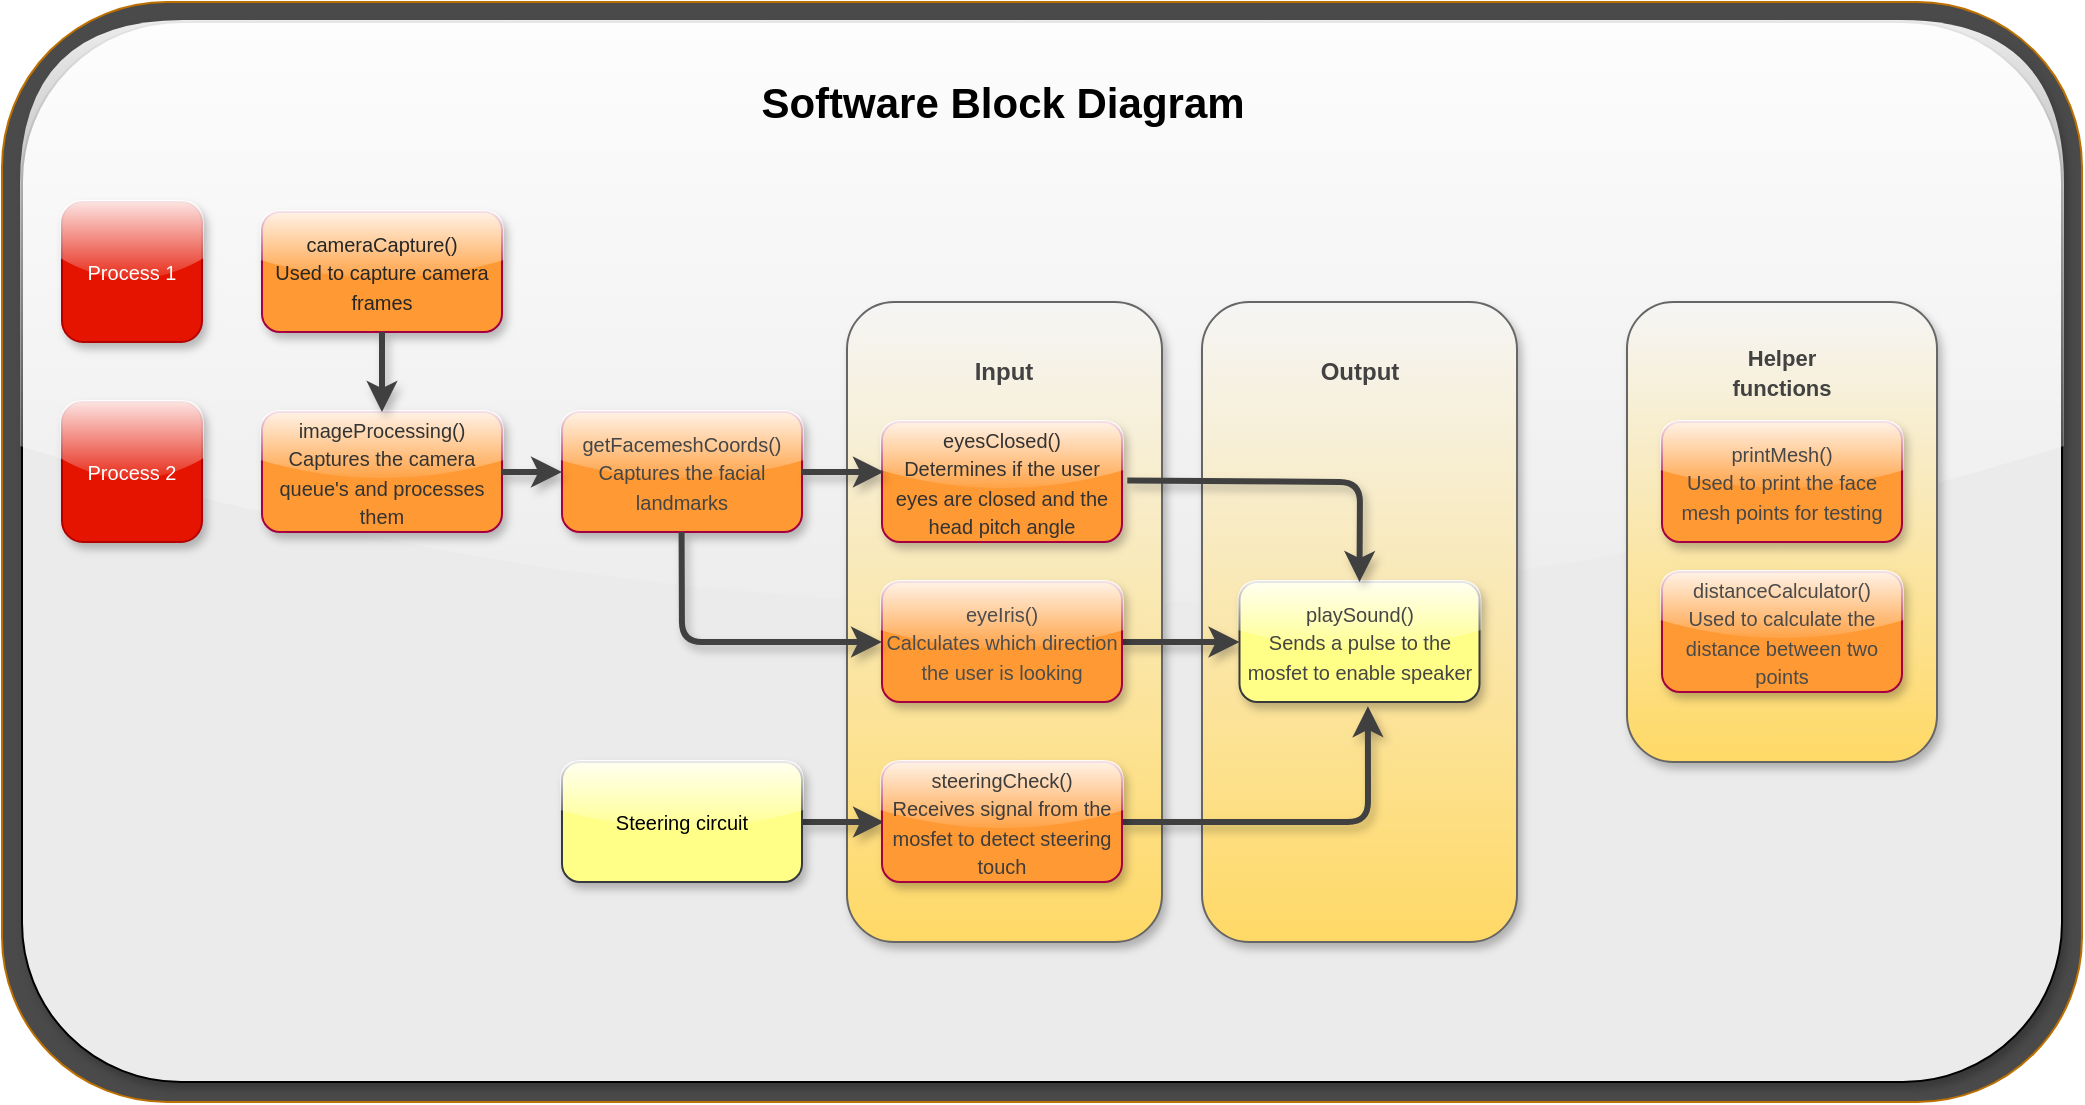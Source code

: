 <mxfile version="21.0.10" type="github">
  <diagram name="Page-1" id="d2RnDEmiHLYn-2It_elG">
    <mxGraphModel dx="2058" dy="1285" grid="1" gridSize="10" guides="1" tooltips="1" connect="1" arrows="1" fold="1" page="1" pageScale="1" pageWidth="850" pageHeight="1100" math="0" shadow="0">
      <root>
        <mxCell id="0" />
        <mxCell id="1" parent="0" />
        <mxCell id="GmGv05KCaYpSaMJSBD0h-76" value="" style="rounded=1;whiteSpace=wrap;html=1;fillColor=#494A49;strokeColor=#BD7000;fontColor=#000000;" vertex="1" parent="1">
          <mxGeometry x="40" y="30" width="1040" height="550" as="geometry" />
        </mxCell>
        <mxCell id="GmGv05KCaYpSaMJSBD0h-62" value="" style="rounded=1;whiteSpace=wrap;html=1;fillColor=#EBEBEB;strokeColor=default;shadow=1;glass=1;gradientColor=none;" vertex="1" parent="1">
          <mxGeometry x="50" y="40" width="1020" height="530" as="geometry" />
        </mxCell>
        <mxCell id="GmGv05KCaYpSaMJSBD0h-68" value="" style="group" vertex="1" connectable="0" parent="1">
          <mxGeometry x="462.5" y="180" width="335" height="320" as="geometry" />
        </mxCell>
        <mxCell id="GmGv05KCaYpSaMJSBD0h-67" value="" style="rounded=1;whiteSpace=wrap;html=1;align=center;fillColor=#f5f5f5;strokeColor=#666666;fontColor=#333333;gradientColor=#FFD966;glass=0;shadow=1;" vertex="1" parent="GmGv05KCaYpSaMJSBD0h-68">
          <mxGeometry x="177.5" width="157.5" height="320" as="geometry" />
        </mxCell>
        <mxCell id="GmGv05KCaYpSaMJSBD0h-66" value="" style="rounded=1;whiteSpace=wrap;html=1;align=center;fillColor=#f5f5f5;strokeColor=#666666;fontColor=#333333;gradientColor=#FFD966;glass=0;shadow=1;" vertex="1" parent="GmGv05KCaYpSaMJSBD0h-68">
          <mxGeometry width="157.5" height="320" as="geometry" />
        </mxCell>
        <mxCell id="GmGv05KCaYpSaMJSBD0h-73" value="&lt;b&gt;&lt;font color=&quot;#424242&quot;&gt;Input&lt;/font&gt;&lt;/b&gt;" style="text;html=1;strokeColor=none;fillColor=none;align=center;verticalAlign=middle;whiteSpace=wrap;rounded=0;" vertex="1" parent="GmGv05KCaYpSaMJSBD0h-68">
          <mxGeometry x="48.75" y="20" width="60" height="30" as="geometry" />
        </mxCell>
        <mxCell id="GmGv05KCaYpSaMJSBD0h-74" value="&lt;b&gt;&lt;font color=&quot;#424242&quot;&gt;Output&lt;/font&gt;&lt;/b&gt;" style="text;html=1;strokeColor=none;fillColor=none;align=center;verticalAlign=middle;whiteSpace=wrap;rounded=0;" vertex="1" parent="GmGv05KCaYpSaMJSBD0h-68">
          <mxGeometry x="226.25" y="20" width="60" height="30" as="geometry" />
        </mxCell>
        <mxCell id="GmGv05KCaYpSaMJSBD0h-80" value="" style="endArrow=classic;html=1;rounded=1;strokeWidth=3;shadow=1;strokeColor=#404040;exitX=1;exitY=0.5;exitDx=0;exitDy=0;entryX=0.008;entryY=0.416;entryDx=0;entryDy=0;entryPerimeter=0;" edge="1" parent="GmGv05KCaYpSaMJSBD0h-68">
          <mxGeometry width="50" height="50" relative="1" as="geometry">
            <mxPoint x="-22.5" y="260" as="sourcePoint" />
            <mxPoint x="18.5" y="260" as="targetPoint" />
          </mxGeometry>
        </mxCell>
        <mxCell id="GmGv05KCaYpSaMJSBD0h-82" value="" style="endArrow=classic;html=1;rounded=1;strokeWidth=3;shadow=1;strokeColor=#404040;exitX=1;exitY=0.5;exitDx=0;exitDy=0;entryX=0;entryY=0.5;entryDx=0;entryDy=0;" edge="1" parent="GmGv05KCaYpSaMJSBD0h-68" target="GmGv05KCaYpSaMJSBD0h-64">
          <mxGeometry width="50" height="50" relative="1" as="geometry">
            <mxPoint x="136.5" y="170" as="sourcePoint" />
            <mxPoint x="177.5" y="170" as="targetPoint" />
          </mxGeometry>
        </mxCell>
        <mxCell id="GmGv05KCaYpSaMJSBD0h-84" value="" style="endArrow=classic;html=1;rounded=1;strokeWidth=3;shadow=1;strokeColor=#404040;exitX=1;exitY=0.5;exitDx=0;exitDy=0;entryX=0.535;entryY=1.035;entryDx=0;entryDy=0;entryPerimeter=0;" edge="1" parent="GmGv05KCaYpSaMJSBD0h-68" target="GmGv05KCaYpSaMJSBD0h-64">
          <mxGeometry width="50" height="50" relative="1" as="geometry">
            <mxPoint x="137.75" y="260" as="sourcePoint" />
            <mxPoint x="197.25" y="260" as="targetPoint" />
            <Array as="points">
              <mxPoint x="260.5" y="260" />
            </Array>
          </mxGeometry>
        </mxCell>
        <mxCell id="GmGv05KCaYpSaMJSBD0h-65" value="" style="rounded=1;whiteSpace=wrap;html=1;align=center;fillColor=#f5f5f5;strokeColor=#666666;fontColor=#333333;gradientColor=#FFD966;glass=0;shadow=1;" vertex="1" parent="1">
          <mxGeometry x="852.5" y="180" width="155" height="230" as="geometry" />
        </mxCell>
        <mxCell id="GmGv05KCaYpSaMJSBD0h-4" value="&lt;b&gt;&lt;font style=&quot;font-size: 21px;&quot;&gt;Software Block Diagram&lt;/font&gt;&lt;/b&gt;" style="text;html=1;align=center;verticalAlign=middle;resizable=0;points=[];autosize=1;strokeColor=none;fillColor=none;" vertex="1" parent="1">
          <mxGeometry x="405" y="60" width="270" height="40" as="geometry" />
        </mxCell>
        <mxCell id="GmGv05KCaYpSaMJSBD0h-51" value="&lt;span style=&quot;font-size: 10px;&quot;&gt;Process 1&lt;/span&gt;" style="whiteSpace=wrap;html=1;aspect=fixed;rounded=1;glass=1;shadow=1;fillColor=#e51400;fontColor=#ffffff;strokeColor=#B20000;" vertex="1" parent="1">
          <mxGeometry x="70" y="130" width="70" height="70" as="geometry" />
        </mxCell>
        <mxCell id="GmGv05KCaYpSaMJSBD0h-52" value="&lt;span style=&quot;font-size: 10px;&quot;&gt;Process 2&lt;/span&gt;" style="whiteSpace=wrap;html=1;aspect=fixed;rounded=1;glass=1;shadow=1;fillColor=#e51400;fontColor=#ffffff;strokeColor=#B20000;" vertex="1" parent="1">
          <mxGeometry x="70" y="230" width="70" height="70" as="geometry" />
        </mxCell>
        <mxCell id="GmGv05KCaYpSaMJSBD0h-53" value="&lt;font style=&quot;font-size: 10px;&quot; color=&quot;#262626&quot;&gt;cameraCapture()&lt;br style=&quot;border-color: var(--border-color);&quot;&gt;Used to capture camera frames&lt;/font&gt;" style="rounded=1;whiteSpace=wrap;html=1;shadow=1;glass=1;fillColor=#FF9933;fontColor=#ffffff;strokeColor=#A50040;" vertex="1" parent="1">
          <mxGeometry x="170" y="135" width="120" height="60" as="geometry" />
        </mxCell>
        <mxCell id="GmGv05KCaYpSaMJSBD0h-54" value="&lt;font style=&quot;font-size: 10px;&quot; color=&quot;#333333&quot;&gt;imageProcessing()&lt;br style=&quot;border-color: var(--border-color);&quot;&gt;Captures the camera queue&#39;s and processes them&lt;/font&gt;" style="rounded=1;whiteSpace=wrap;html=1;shadow=1;glass=1;fillColor=#FF9933;fontColor=#ffffff;strokeColor=#A50040;" vertex="1" parent="1">
          <mxGeometry x="170" y="235" width="120" height="60" as="geometry" />
        </mxCell>
        <mxCell id="GmGv05KCaYpSaMJSBD0h-55" value="" style="endArrow=classic;html=1;rounded=1;strokeWidth=3;shadow=1;strokeColor=#404040;exitX=0.5;exitY=1;exitDx=0;exitDy=0;entryX=0.5;entryY=0;entryDx=0;entryDy=0;" edge="1" parent="1" source="GmGv05KCaYpSaMJSBD0h-53" target="GmGv05KCaYpSaMJSBD0h-54">
          <mxGeometry width="50" height="50" relative="1" as="geometry">
            <mxPoint x="291.56" y="167.46" as="sourcePoint" />
            <mxPoint x="318.8" y="167.46" as="targetPoint" />
          </mxGeometry>
        </mxCell>
        <mxCell id="GmGv05KCaYpSaMJSBD0h-56" value="&lt;font style=&quot;font-size: 10px;&quot;&gt;&lt;font color=&quot;#454545&quot;&gt;getFacemeshCoords()&lt;br&gt;Captures the facial landmarks&lt;/font&gt;&lt;br&gt;&lt;/font&gt;" style="rounded=1;whiteSpace=wrap;html=1;shadow=1;glass=1;fillColor=#FF9933;fontColor=#ffffff;strokeColor=#A50040;" vertex="1" parent="1">
          <mxGeometry x="320" y="235" width="120" height="60" as="geometry" />
        </mxCell>
        <mxCell id="GmGv05KCaYpSaMJSBD0h-57" value="&lt;font style=&quot;font-size: 10px;&quot;&gt;&lt;font style=&quot;font-size: 10px;&quot; color=&quot;#333333&quot;&gt;eyesClosed()&lt;br&gt;Determines if the user eyes are closed and the head pitch angle&lt;/font&gt;&lt;br&gt;&lt;/font&gt;" style="rounded=1;whiteSpace=wrap;html=1;shadow=1;glass=1;fillColor=#FF9933;fontColor=#ffffff;strokeColor=#A50040;" vertex="1" parent="1">
          <mxGeometry x="480" y="240" width="120" height="60" as="geometry" />
        </mxCell>
        <mxCell id="GmGv05KCaYpSaMJSBD0h-58" value="&lt;font style=&quot;font-size: 10px;&quot;&gt;&lt;font color=&quot;#4d4d4d&quot;&gt;&lt;font style=&quot;font-size: 10px;&quot;&gt;eyeIris()&lt;br&gt;&lt;/font&gt;Calculates which direction the user is looking&lt;/font&gt;&lt;br&gt;&lt;/font&gt;" style="rounded=1;whiteSpace=wrap;html=1;shadow=1;glass=1;fillColor=#FF9933;fontColor=#ffffff;strokeColor=#A50040;" vertex="1" parent="1">
          <mxGeometry x="480" y="320" width="120" height="60" as="geometry" />
        </mxCell>
        <mxCell id="GmGv05KCaYpSaMJSBD0h-59" value="&lt;font style=&quot;font-size: 10px;&quot;&gt;&lt;font color=&quot;#4a4a4a&quot;&gt;&lt;font style=&quot;font-size: 10px;&quot;&gt;distanceCalculator()&lt;br&gt;&lt;/font&gt;Used to calculate the distance between two points&lt;/font&gt;&lt;br&gt;&lt;/font&gt;" style="rounded=1;whiteSpace=wrap;html=1;shadow=1;glass=1;fillColor=#FF9933;fontColor=#ffffff;strokeColor=#A50040;" vertex="1" parent="1">
          <mxGeometry x="870" y="315" width="120" height="60" as="geometry" />
        </mxCell>
        <mxCell id="GmGv05KCaYpSaMJSBD0h-60" value="&lt;font style=&quot;font-size: 10px;&quot;&gt;&lt;font color=&quot;#3d3d3d&quot;&gt;&lt;font style=&quot;font-size: 10px;&quot;&gt;steeringCheck()&lt;br&gt;&lt;/font&gt;Receives signal from the mosfet to detect steering touch&lt;/font&gt;&lt;br&gt;&lt;/font&gt;" style="rounded=1;whiteSpace=wrap;html=1;shadow=1;glass=1;fillColor=#FF9933;fontColor=#ffffff;strokeColor=#A50040;" vertex="1" parent="1">
          <mxGeometry x="480" y="410" width="120" height="60" as="geometry" />
        </mxCell>
        <mxCell id="GmGv05KCaYpSaMJSBD0h-63" value="&lt;font style=&quot;font-size: 10px;&quot;&gt;&lt;font color=&quot;#474747&quot;&gt;&lt;font style=&quot;font-size: 10px;&quot;&gt;printMesh()&lt;br&gt;&lt;/font&gt;Used to print the face mesh points for testing&lt;/font&gt;&lt;br&gt;&lt;/font&gt;" style="rounded=1;whiteSpace=wrap;html=1;shadow=1;glass=1;fillColor=#FF9933;fontColor=#ffffff;strokeColor=#A50040;" vertex="1" parent="1">
          <mxGeometry x="870" y="240" width="120" height="60" as="geometry" />
        </mxCell>
        <mxCell id="GmGv05KCaYpSaMJSBD0h-64" value="&lt;font style=&quot;font-size: 10px;&quot;&gt;&lt;font color=&quot;#454545&quot;&gt;&lt;font style=&quot;font-size: 10px;&quot;&gt;playSound()&lt;br&gt;&lt;/font&gt;Sends a pulse to the mosfet to enable speaker&lt;/font&gt;&lt;br&gt;&lt;/font&gt;" style="rounded=1;whiteSpace=wrap;html=1;shadow=1;glass=1;fillColor=#ffff88;strokeColor=#36393d;" vertex="1" parent="1">
          <mxGeometry x="658.75" y="320" width="120" height="60" as="geometry" />
        </mxCell>
        <mxCell id="GmGv05KCaYpSaMJSBD0h-75" value="&lt;b&gt;&lt;font style=&quot;font-size: 11px;&quot; color=&quot;#424242&quot;&gt;Helper functions&lt;/font&gt;&lt;/b&gt;" style="text;html=1;strokeColor=none;fillColor=none;align=center;verticalAlign=middle;whiteSpace=wrap;rounded=0;" vertex="1" parent="1">
          <mxGeometry x="900" y="200" width="60" height="30" as="geometry" />
        </mxCell>
        <mxCell id="GmGv05KCaYpSaMJSBD0h-77" value="" style="endArrow=classic;html=1;rounded=1;strokeWidth=3;shadow=1;strokeColor=#404040;exitX=1;exitY=0.5;exitDx=0;exitDy=0;entryX=0;entryY=0.5;entryDx=0;entryDy=0;" edge="1" parent="1" source="GmGv05KCaYpSaMJSBD0h-54" target="GmGv05KCaYpSaMJSBD0h-56">
          <mxGeometry width="50" height="50" relative="1" as="geometry">
            <mxPoint x="300" y="295" as="sourcePoint" />
            <mxPoint x="300" y="335" as="targetPoint" />
          </mxGeometry>
        </mxCell>
        <mxCell id="GmGv05KCaYpSaMJSBD0h-78" value="" style="endArrow=classic;html=1;rounded=1;strokeWidth=3;shadow=1;strokeColor=#404040;exitX=1;exitY=0.5;exitDx=0;exitDy=0;entryX=0.008;entryY=0.416;entryDx=0;entryDy=0;entryPerimeter=0;" edge="1" parent="1" source="GmGv05KCaYpSaMJSBD0h-56" target="GmGv05KCaYpSaMJSBD0h-57">
          <mxGeometry width="50" height="50" relative="1" as="geometry">
            <mxPoint x="420" y="310" as="sourcePoint" />
            <mxPoint x="420" y="350" as="targetPoint" />
          </mxGeometry>
        </mxCell>
        <mxCell id="GmGv05KCaYpSaMJSBD0h-79" value="" style="endArrow=classic;html=1;rounded=1;strokeWidth=3;shadow=1;strokeColor=#404040;exitX=0.5;exitY=1;exitDx=0;exitDy=0;entryX=0;entryY=0.5;entryDx=0;entryDy=0;" edge="1" parent="1" target="GmGv05KCaYpSaMJSBD0h-58">
          <mxGeometry width="50" height="50" relative="1" as="geometry">
            <mxPoint x="379.79" y="295" as="sourcePoint" />
            <mxPoint x="379.79" y="335" as="targetPoint" />
            <Array as="points">
              <mxPoint x="380" y="350" />
            </Array>
          </mxGeometry>
        </mxCell>
        <mxCell id="GmGv05KCaYpSaMJSBD0h-81" value="" style="endArrow=classic;html=1;rounded=1;strokeWidth=3;shadow=1;strokeColor=#404040;exitX=1.022;exitY=0.488;exitDx=0;exitDy=0;entryX=0.5;entryY=0;entryDx=0;entryDy=0;exitPerimeter=0;" edge="1" parent="1" source="GmGv05KCaYpSaMJSBD0h-57" target="GmGv05KCaYpSaMJSBD0h-64">
          <mxGeometry width="50" height="50" relative="1" as="geometry">
            <mxPoint x="670" y="275" as="sourcePoint" />
            <mxPoint x="711" y="275" as="targetPoint" />
            <Array as="points">
              <mxPoint x="719" y="270" />
            </Array>
          </mxGeometry>
        </mxCell>
        <mxCell id="GmGv05KCaYpSaMJSBD0h-85" value="&lt;font style=&quot;font-size: 10px;&quot;&gt;Steering circuit&lt;br&gt;&lt;/font&gt;" style="rounded=1;whiteSpace=wrap;html=1;shadow=1;glass=1;fillColor=#ffff88;strokeColor=#36393d;" vertex="1" parent="1">
          <mxGeometry x="320" y="410" width="120" height="60" as="geometry" />
        </mxCell>
      </root>
    </mxGraphModel>
  </diagram>
</mxfile>
